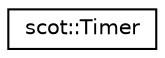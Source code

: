 digraph "Graphical Class Hierarchy"
{
 // LATEX_PDF_SIZE
  edge [fontname="Helvetica",fontsize="10",labelfontname="Helvetica",labelfontsize="10"];
  node [fontname="Helvetica",fontsize="10",shape=record];
  rankdir="LR";
  Node0 [label="scot::Timer",height=0.2,width=0.4,color="black", fillcolor="white", style="filled",URL="$classscot_1_1Timer.html",tooltip=" "];
}
